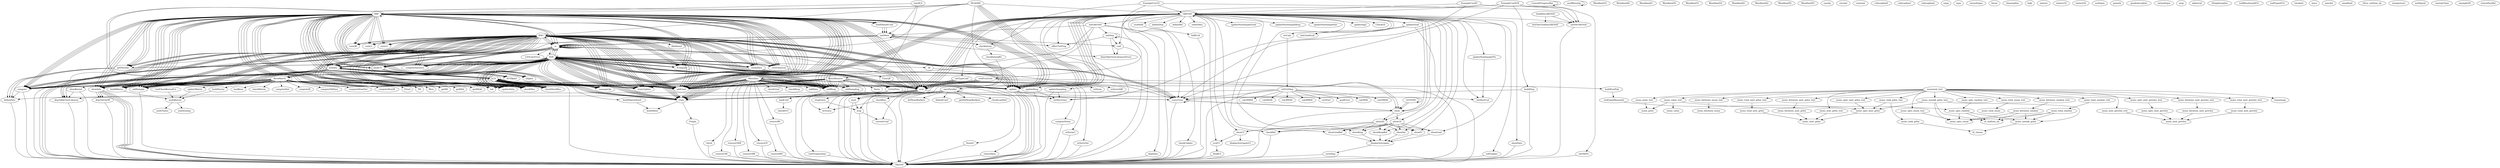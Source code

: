 /* Created by mdot for Matlab */
digraph m2html {
  GRENAT -> CheckGE;
  GRENAT -> GRENAT;
  GRENAT -> affectTxtProp;
  GRENAT -> checkInterp;
  GRENAT -> checkRef;
  GRENAT -> checkUpdate;
  GRENAT -> conf;
  GRENAT -> defineDisp;
  GRENAT -> defineRef;
  GRENAT -> errCalc;
  GRENAT -> eval;
  GRENAT -> evalCI;
  GRENAT -> evalInfill;
  GRENAT -> initGRENAT;
  GRENAT -> initGradAvail;
  GRENAT -> initRunEval;
  GRENAT -> initRunTrain;
  GRENAT -> orderData;
  GRENAT -> selfUpdate;
  GRENAT -> setTypeConf;
  GRENAT -> show;
  GRENAT -> show1D;
  GRENAT -> show2D;
  GRENAT -> showCI;
  GRENAT -> showData;
  GRENAT -> showEI;
  GRENAT -> showGrad;
  GRENAT -> showGradRef;
  GRENAT -> showResp;
  GRENAT -> showRespRef;
  GRENAT -> showVar;
  GRENAT -> train;
  GRENAT -> update;
  GRENAT -> updateGrad;
  GRENAT -> updateNonSampleGrad;
  GRENAT -> updateNonSamplePts;
  GRENAT -> updateNonSampleResp;
  GRENAT -> updateNonSampleVar;
  GRENAT -> updateResp;
  GRENAT -> updateSampling;
  GRENAT -> updateSig2;
  GRENAT -> initDirGRENAT;
  GRENAT -> eval;
  GRENAT -> train;
  GRENAT -> update;
  GRENAT -> eval;
  GRENAT -> train;
  GRENAT -> update;
  GRENAT -> eval;
  GRENAT -> train;
  GRENAT -> update;
  GRENAT -> eval;
  GRENAT -> train;
  GRENAT -> update;
  GRENAT -> show;
  checkInterp -> checkInterpRG;
  checkRef -> Gfprintf;
  checkUpdate -> Gfprintf;
  conf -> Gfprintf;
  conf -> dispTableTwoColumnsStruct;
  errCalc -> critErrDisp;
  eval -> train;
  eval -> train;
  eval -> train;
  eval -> train;
  eval -> train;
  eval -> Gfprintf;
  eval -> mesuTime;
  evalCI -> BuildCI;
  evalInfill -> InfillCrit;
  initGRENAT -> dispDate;
  initGRENAT -> initDisp;
  initGRENAT -> initMeta;
  initGRENAT -> MissData;
  initGRENAT -> NormRenorm;
  initGRENAT -> Gfprintf;
  selfUpdate -> Gfprintf;
  setTypeConf -> eval;
  setTypeConf -> eval;
  setTypeConf -> eval;
  setTypeConf -> eval;
  setTypeConf -> eval;
  show -> show1D;
  show -> show2D;
  show1D -> checkRef;
  show1D -> showCI;
  show1D -> showEI;
  show1D -> showGrad;
  show1D -> showGradRef;
  show1D -> showResp;
  show1D -> showRespRef;
  show1D -> showVar;
  show2D -> checkRef;
  show2D -> showCI;
  show2D -> showEI;
  show2D -> showGrad;
  show2D -> showGradRef;
  show2D -> showResp;
  show2D -> showRespRef;
  show2D -> showVar;
  showCI -> evalCI;
  showCI -> displaySurrogateCI;
  showData -> Gfprintf;
  showEI -> displaySurrogate;
  showGrad -> displaySurrogate;
  showGradRef -> displaySurrogate;
  showResp -> displaySurrogate;
  showRespRef -> displaySurrogate;
  showVar -> displaySurrogate;
  train -> PrepIn;
  update -> initRunEval;
  update -> initRunTrain;
  updateGrad -> initGradAvail;
  updateGrad -> initRunTrain;
  updateGrad -> Gfprintf;
  updateNonSamplePts -> initRunEval;
  updateResp -> initRunTrain;
  updateResp -> Gfprintf;
  updateSampling -> initRunTrain;
  updateSampling -> Gfprintf;
  ExampleUse1D -> GRENAT;
  ExampleUse1D -> initDirGRENAT;
  ExampleUse1D -> execParallel;
  ExampleUse1D -> mesuTime;
  ExampleUse2D -> GRENAT;
  ExampleUse2D -> initDirGRENAT;
  ExampleUse2D -> mesuTime;
  ExampleUseDOE -> GRENAT;
  ExampleUseDOE -> initDirGRENAT;
  ExampleUseDOE -> initNbPts;
  ExampleUseDOE -> buildDisp;
  ExampleUseDOE -> evalFunGrad;
  ExampleUseDOE -> mesuTime;
  LICENSE -> show;
  LICENSE -> LICENSE;
  LICENSE -> show;
  README -> GRENAT;
  README -> update;
  README -> init;
  README -> KRG;
  README -> update;
  README -> RBF;
  README -> update;
  README -> SVR;
  README -> update;
  README -> update;
  README -> init;
  README -> start;
  initDirGRENAT -> Gfprintf;
  BuildCI -> Gfprintf;
  InfillCrit -> Gfprintf;
  critErrDisp -> calcMSE;
  critErrDisp -> calcNMAE;
  critErrDisp -> calcNMSE;
  critErrDisp -> calcRAAE;
  critErrDisp -> calcRMAE;
  critErrDisp -> calcRMSE;
  critErrDisp -> corrFact;
  critErrDisp -> qualError;
  critErrDisp -> Gfprintf;
  critErrDisp -> dispTableTwoColumns;
  critErrDisp -> mesuTime;
  dispDate -> Gfprintf;
  displaySurrogate -> saveDisp;
  saveDisp -> Gfprintf;
  initDisp -> affectTxtProp;
  initDisp -> conf;
  initDisp -> initDisp;
  initDisp -> Gfprintf;
  initDisp -> dispTableTwoColumnsStruct;
  initMeta -> affectTxtProp;
  initMeta -> checkInterp;
  initMeta -> conf;
  initMeta -> initMeta;
  initMeta -> cv;
  initMeta -> cv;
  initMeta -> cv;
  initMeta -> Gfprintf;
  initMeta -> dispTableTwoColumns;
  initMeta -> dispTableTwoColumnsStruct;
  initNbPts -> Gfprintf;
  KernMatrix -> KernMatrix;
  KernMatrix -> addSample;
  KernMatrix -> buildMatrix;
  KernMatrix -> buildVector;
  KernMatrix -> checkMatrix;
  KernMatrix -> computeDist;
  KernMatrix -> computeIX;
  KernMatrix -> computeNbPara;
  KernMatrix -> computeNewDist;
  KernMatrix -> computeNewIX;
  KernMatrix -> fGrad;
  KernMatrix -> fIX;
  KernMatrix -> fRun;
  KernMatrix -> getKK;
  KernMatrix -> getKKd;
  KernMatrix -> getKKdd;
  KernMatrix -> init;
  KernMatrix -> loadKern;
  KernMatrix -> showKernel;
  KernMatrix -> updateMatrix;
  KernMatrix -> addSample;
  KernMatrix -> buildMatrix;
  KernMatrix -> addSample;
  KernMatrix -> buildMatrix;
  KernMatrix -> addSample;
  KernMatrix -> buildMatrix;
  KernMatrix -> addSample;
  KernMatrix -> init;
  addSample -> Gfprintf;
  buildMatrix -> multiKernel;
  buildVector -> multiKernel;
  showKernel -> Gfprintf;
  showKernel -> dispTableTwoColumns;
  updateMatrix -> multiKernel;
  multiKernel -> multiTimes;
  multiKernel -> multitransp;
  toolCheckKernelFct -> multiKernel;
  toolGeneMonomial -> mono_upto_next_grlex;
  ConsoleProgressBar -> ConsoleProgressBar;
  mono_between_enum_test -> mono_between_enum;
  mono_between_next_grevlex -> mono_next_grevlex;
  mono_between_next_grevlex_test -> mono_between_next_grevlex;
  mono_between_next_grlex -> mono_next_grlex;
  mono_between_next_grlex_test -> mono_between_next_grlex;
  mono_between_random -> i4_uniform_ab;
  mono_between_random -> mono_unrank_grlex;
  mono_between_random -> mono_upto_enum;
  mono_between_random_test -> mono_between_random;
  mono_next_grevlex_test -> mono_next_grevlex;
  mono_next_grlex_test -> mono_next_grlex;
  mono_print_test -> mono_print;
  mono_rank_grlex -> i4_choose;
  mono_rank_grlex_test -> mono_rank_grlex;
  mono_rank_grlex_test -> mono_upto_next_grlex;
  mono_total_enum_test -> mono_total_enum;
  mono_total_next_grevlex -> mono_next_grevlex;
  mono_total_next_grevlex_test -> mono_total_next_grevlex;
  mono_total_next_grlex -> mono_next_grlex;
  mono_total_next_grlex_test -> mono_total_next_grlex;
  mono_total_random -> i4_uniform_ab;
  mono_total_random -> mono_unrank_grlex;
  mono_total_random -> mono_upto_enum;
  mono_total_random_test -> mono_total_random;
  mono_unrank_grlex -> i4_choose;
  mono_unrank_grlex_test -> i4_uniform_ab;
  mono_unrank_grlex_test -> mono_unrank_grlex;
  mono_unrank_grlex_test -> mono_upto_enum;
  mono_unrank_grlex_test -> mono_upto_next_grlex;
  mono_upto_enum_test -> mono_upto_enum;
  mono_upto_next_grevlex -> mono_next_grevlex;
  mono_upto_next_grevlex_test -> mono_upto_next_grevlex;
  mono_upto_next_grlex -> mono_next_grlex;
  mono_upto_next_grlex_test -> mono_upto_next_grlex;
  mono_upto_random -> i4_uniform_ab;
  mono_upto_random -> mono_unrank_grlex;
  mono_upto_random -> mono_upto_enum;
  mono_upto_random_test -> mono_upto_random;
  mono_value_test -> mono_print;
  mono_value_test -> mono_upto_random;
  mono_value_test -> mono_value;
  monomial_test -> mono_between_enum_test;
  monomial_test -> mono_between_next_grevlex_test;
  monomial_test -> mono_between_next_grlex_test;
  monomial_test -> mono_between_random_test;
  monomial_test -> mono_next_grevlex_test;
  monomial_test -> mono_next_grlex_test;
  monomial_test -> mono_print_test;
  monomial_test -> mono_rank_grlex_test;
  monomial_test -> mono_total_enum_test;
  monomial_test -> mono_total_next_grevlex_test;
  monomial_test -> mono_total_next_grlex_test;
  monomial_test -> mono_total_random_test;
  monomial_test -> mono_unrank_grlex_test;
  monomial_test -> mono_upto_enum_test;
  monomial_test -> mono_upto_next_grevlex_test;
  monomial_test -> mono_upto_next_grlex_test;
  monomial_test -> mono_upto_random_test;
  monomial_test -> mono_value_test;
  monomial_test -> timestamp;
  KRG -> eval;
  KRG -> train;
  KRG -> update;
  KRG -> addSample;
  KRG -> buildMatrix;
  KRG -> KRG;
  KRG -> addGrad;
  KRG -> addResp;
  KRG -> addSample;
  KRG -> buildMatrix;
  KRG -> checkMiss;
  KRG -> checkNewMiss;
  KRG -> compute;
  KRG -> computeVariance;
  KRG -> coreClassical;
  KRG -> coreLL;
  KRG -> coreLU;
  KRG -> coreQR;
  KRG -> cv;
  KRG -> estimPara;
  KRG -> eval;
  KRG -> fCompute;
  KRG -> getParaVal;
  KRG -> likelihood;
  KRG -> manageOpt;
  KRG -> setData;
  KRG -> showCV;
  KRG -> showInfo;
  KRG -> train;
  KRG -> trainUpdate;
  KRG -> update;
  KRG -> updateData;
  KRG -> addGrad;
  KRG -> addResp;
  KRG -> addSample;
  KRG -> buildMatrix;
  KRG -> checkMiss;
  KRG -> checkNewMiss;
  KRG -> compute;
  KRG -> computeVariance;
  KRG -> coreClassical;
  KRG -> coreLL;
  KRG -> coreLU;
  KRG -> coreQR;
  KRG -> cv;
  KRG -> estimPara;
  KRG -> eval;
  KRG -> fCompute;
  KRG -> getParaVal;
  KRG -> manageOpt;
  KRG -> setData;
  KRG -> showCV;
  KRG -> showInfo;
  KRG -> train;
  KRG -> trainUpdate;
  KRG -> update;
  KRG -> updateData;
  KRG -> addGrad;
  KRG -> addResp;
  KRG -> addSample;
  KRG -> buildMatrix;
  KRG -> checkMiss;
  KRG -> checkNewMiss;
  KRG -> compute;
  KRG -> computeVariance;
  KRG -> coreClassical;
  KRG -> cv;
  KRG -> estimPara;
  KRG -> eval;
  KRG -> fCompute;
  KRG -> getParaVal;
  KRG -> manageOpt;
  KRG -> setData;
  KRG -> showCV;
  KRG -> showInfo;
  KRG -> train;
  KRG -> trainUpdate;
  KRG -> update;
  KRG -> updateData;
  KRG -> addGrad;
  KRG -> addResp;
  KRG -> addSample;
  KRG -> checkMiss;
  KRG -> checkNewMiss;
  KRG -> compute;
  KRG -> eval;
  KRG -> manageOpt;
  KRG -> setData;
  KRG -> showInfo;
  KRG -> train;
  KRG -> trainUpdate;
  KRG -> update;
  KRG -> updateData;
  KRG -> addGrad;
  KRG -> addResp;
  KRG -> addGrad;
  KRG -> addResp;
  KRG -> Gfprintf;
  compute -> definePara;
  cv -> cv;
  cv -> cv;
  cv -> cv;
  cv -> Gfprintf;
  cv -> dispTableTwoColumns;
  cv -> mesuTime;
  estimPara -> EstimPara;
  getParaVal -> definePara;
  loadDefaultConf -> initMeta;
  setData -> KernMatrix;
  setData -> xLS;
  showCV -> QQplot;
  showCV -> SCVRplot;
  showInfo -> Gfprintf;
  showInfo -> dispTxtOnOff;
  update -> Gfprintf;
  RBF -> eval;
  RBF -> train;
  RBF -> update;
  RBF -> addSample;
  RBF -> buildMatrix;
  RBF -> addGrad;
  RBF -> addResp;
  RBF -> addSample;
  RBF -> buildMatrix;
  RBF -> checkMiss;
  RBF -> checkNewMiss;
  RBF -> compute;
  RBF -> computeVariance;
  RBF -> coreClassical;
  RBF -> coreLL;
  RBF -> coreLU;
  RBF -> coreQR;
  RBF -> cv;
  RBF -> estimPara;
  RBF -> eval;
  RBF -> fCompute;
  RBF -> getParaVal;
  RBF -> loadDefaultConf;
  RBF -> manageOpt;
  RBF -> setData;
  RBF -> showCV;
  RBF -> showInfo;
  RBF -> train;
  RBF -> trainUpdate;
  RBF -> update;
  RBF -> updateData;
  RBF -> RBF;
  RBF -> addGrad;
  RBF -> addResp;
  RBF -> addSample;
  RBF -> buildMatrix;
  RBF -> checkMiss;
  RBF -> checkNewMiss;
  RBF -> compute;
  RBF -> computeVariance;
  RBF -> coreClassical;
  RBF -> coreLL;
  RBF -> coreLU;
  RBF -> coreQR;
  RBF -> cv;
  RBF -> estimPara;
  RBF -> eval;
  RBF -> fCompute;
  RBF -> getParaVal;
  RBF -> loadDefaultConf;
  RBF -> manageOpt;
  RBF -> setData;
  RBF -> showCV;
  RBF -> showInfo;
  RBF -> train;
  RBF -> trainUpdate;
  RBF -> update;
  RBF -> updateData;
  RBF -> addGrad;
  RBF -> addResp;
  RBF -> addSample;
  RBF -> buildMatrix;
  RBF -> checkMiss;
  RBF -> checkNewMiss;
  RBF -> compute;
  RBF -> computeVariance;
  RBF -> coreClassical;
  RBF -> cv;
  RBF -> estimPara;
  RBF -> eval;
  RBF -> fCompute;
  RBF -> getParaVal;
  RBF -> loadDefaultConf;
  RBF -> manageOpt;
  RBF -> setData;
  RBF -> showCV;
  RBF -> showInfo;
  RBF -> train;
  RBF -> trainUpdate;
  RBF -> update;
  RBF -> updateData;
  RBF -> addGrad;
  RBF -> addResp;
  RBF -> addSample;
  RBF -> checkMiss;
  RBF -> checkNewMiss;
  RBF -> compute;
  RBF -> eval;
  RBF -> manageOpt;
  RBF -> setData;
  RBF -> showInfo;
  RBF -> train;
  RBF -> trainUpdate;
  RBF -> update;
  RBF -> updateData;
  RBF -> addGrad;
  RBF -> addResp;
  RBF -> addGrad;
  RBF -> addResp;
  cv -> cv;
  cv -> cv;
  cv -> cv;
  cv -> Gfprintf;
  cv -> dispTableTwoColumns;
  cv -> mesuTime;
  estimPara -> EstimPara;
  getParaVal -> definePara;
  loadDefaultConf -> initMeta;
  setData -> KernMatrix;
  showCV -> QQplot;
  showCV -> SCVRplot;
  showInfo -> Gfprintf;
  showInfo -> dispTxtOnOff;
  update -> Gfprintf;
  SVR -> eval;
  SVR -> train;
  SVR -> update;
  SVR -> addSample;
  SVR -> buildMatrix;
  SVR -> addGrad;
  SVR -> addResp;
  SVR -> addSample;
  SVR -> buildMatrix;
  SVR -> checkMiss;
  SVR -> checkNewMiss;
  SVR -> compute;
  SVR -> computeVariance;
  SVR -> coreClassical;
  SVR -> cv;
  SVR -> estimPara;
  SVR -> eval;
  SVR -> fCompute;
  SVR -> getParaVal;
  SVR -> manageOpt;
  SVR -> setData;
  SVR -> showCV;
  SVR -> showInfo;
  SVR -> train;
  SVR -> trainUpdate;
  SVR -> update;
  SVR -> updateData;
  SVR -> addGrad;
  SVR -> addResp;
  SVR -> addSample;
  SVR -> buildMatrix;
  SVR -> checkMiss;
  SVR -> checkNewMiss;
  SVR -> compute;
  SVR -> computeVariance;
  SVR -> coreClassical;
  SVR -> cv;
  SVR -> estimPara;
  SVR -> eval;
  SVR -> fCompute;
  SVR -> getParaVal;
  SVR -> manageOpt;
  SVR -> setData;
  SVR -> showCV;
  SVR -> showInfo;
  SVR -> train;
  SVR -> trainUpdate;
  SVR -> update;
  SVR -> updateData;
  SVR -> SVR;
  SVR -> addGrad;
  SVR -> addResp;
  SVR -> addSample;
  SVR -> buildMatrix;
  SVR -> checkMiss;
  SVR -> checkNewMiss;
  SVR -> compute;
  SVR -> computeVariance;
  SVR -> coreClassical;
  SVR -> cv;
  SVR -> estimPara;
  SVR -> eval;
  SVR -> fCompute;
  SVR -> getParaVal;
  SVR -> manageOpt;
  SVR -> sb;
  SVR -> setData;
  SVR -> showCV;
  SVR -> showInfo;
  SVR -> train;
  SVR -> trainUpdate;
  SVR -> update;
  SVR -> updateData;
  SVR -> addGrad;
  SVR -> addResp;
  SVR -> addSample;
  SVR -> checkMiss;
  SVR -> checkNewMiss;
  SVR -> compute;
  SVR -> eval;
  SVR -> manageOpt;
  SVR -> setData;
  SVR -> showInfo;
  SVR -> train;
  SVR -> trainUpdate;
  SVR -> update;
  SVR -> updateData;
  SVR -> addGrad;
  SVR -> addResp;
  SVR -> addGrad;
  SVR -> addResp;
  coreClassical -> ExecQP;
  cv -> LOOCalcError;
  cv -> cv;
  cv -> cv;
  cv -> SVR;
  cv -> cv;
  cv -> Gfprintf;
  cv -> dispTableTwoColumns;
  cv -> mesuTime;
  estimPara -> EstimPara;
  getParaVal -> definePara;
  loadDefaultConf -> initMeta;
  sb -> mesuTime;
  setData -> KernMatrix;
  showCV -> QQplot;
  showCV -> SCVRplot;
  showInfo -> Gfprintf;
  showInfo -> dispTxtOnOff;
  update -> Gfprintf;
  buildFunPoly -> toolGeneMonomial;
  buildMatrixNonS -> multiMono;
  compute -> Gfprintf;
  showInfo -> Gfprintf;
  train -> multiMono;
  update -> Gfprintf;
  xLS -> eval;
  xLS -> train;
  xLS -> update;
  xLS -> addSample;
  xLS -> addGrad;
  xLS -> addResp;
  xLS -> addSample;
  xLS -> checkMiss;
  xLS -> checkNewMiss;
  xLS -> compute;
  xLS -> eval;
  xLS -> manageOpt;
  xLS -> setData;
  xLS -> showInfo;
  xLS -> train;
  xLS -> trainUpdate;
  xLS -> update;
  xLS -> updateData;
  xLS -> addGrad;
  xLS -> addResp;
  xLS -> addSample;
  xLS -> checkMiss;
  xLS -> checkNewMiss;
  xLS -> compute;
  xLS -> eval;
  xLS -> manageOpt;
  xLS -> setData;
  xLS -> showInfo;
  xLS -> train;
  xLS -> trainUpdate;
  xLS -> update;
  xLS -> updateData;
  xLS -> addGrad;
  xLS -> addResp;
  xLS -> addSample;
  xLS -> checkMiss;
  xLS -> checkNewMiss;
  xLS -> compute;
  xLS -> eval;
  xLS -> manageOpt;
  xLS -> setData;
  xLS -> showInfo;
  xLS -> train;
  xLS -> trainUpdate;
  xLS -> update;
  xLS -> updateData;
  xLS -> addGrad;
  xLS -> addResp;
  xLS -> addSample;
  xLS -> buildFunPoly;
  xLS -> buildMatrixNonS;
  xLS -> checkMiss;
  xLS -> checkNewMiss;
  xLS -> compute;
  xLS -> eval;
  xLS -> manageOpt;
  xLS -> setData;
  xLS -> showInfo;
  xLS -> train;
  xLS -> trainUpdate;
  xLS -> update;
  xLS -> updateData;
  xLS -> xLS;
  xLS -> addGrad;
  xLS -> addResp;
  xLS -> addGrad;
  xLS -> addResp;
  xLS -> Gfprintf;
  EstimPara -> definePara;
  EstimPara -> stopEstim;
  EstimPara -> loadConf;
  EstimPara -> Gfprintf;
  EstimPara -> isOctave;
  EstimPara -> mesuTime;
  EstimPara -> textProgressbar;
  PrepIn -> Gfprintf;
  definePara -> Gfprintf;
  stopEstim -> stop;
  testXLS -> initMeta;
  testXLS -> RBF;
  testXLS -> MissData;
  MissData -> show;
  MissData -> addGrad;
  MissData -> addResp;
  MissData -> addGrad;
  MissData -> addResp;
  MissData -> addGrad;
  MissData -> addResp;
  MissData -> addGrad;
  MissData -> addResp;
  MissData -> MissData;
  MissData -> addData;
  MissData -> addGrad;
  MissData -> addResp;
  MissData -> addSampling;
  MissData -> check;
  MissData -> checkGrad;
  MissData -> checkResp;
  MissData -> removeGM;
  MissData -> removeGRM;
  MissData -> removeGRV;
  MissData -> removeGV;
  MissData -> removeRM;
  MissData -> removeRV;
  MissData -> show;
  MissData -> addGrad;
  MissData -> addResp;
  MissData -> addSampling;
  check -> Gfprintf;
  removeGM -> Gfprintf;
  removeGRM -> Gfprintf;
  removeGRV -> Gfprintf;
  removeGV -> Gfprintf;
  removeRM -> Gfprintf;
  removeRV -> Gfprintf;
  show -> Gfprintf;
  NormG -> Gfprintf;
  NormRenorm -> init;
  NormRenorm -> addGrad;
  NormRenorm -> addResp;
  NormRenorm -> addGrad;
  NormRenorm -> addResp;
  NormRenorm -> addGrad;
  NormRenorm -> addResp;
  NormRenorm -> addGrad;
  NormRenorm -> addResp;
  NormRenorm -> addGrad;
  NormRenorm -> addResp;
  NormRenorm -> addSampling;
  NormRenorm -> Norm;
  NormRenorm -> NormG;
  NormRenorm -> NormRenorm;
  NormRenorm -> addGrad;
  NormRenorm -> addResp;
  NormRenorm -> addSampling;
  NormRenorm -> choiceData;
  NormRenorm -> computeNorm;
  NormRenorm -> init;
  NormRenorm -> loadConf;
  NormRenorm -> reNorm;
  NormRenorm -> reNormDiff;
  NormRenorm -> reNormG;
  NormRenorm -> reNormVar;
  choiceData -> Gfprintf;
  computeNorm -> Gfprintf;
  loadConf -> checkStCl;
  reNormG -> Gfprintf;
  reNormVar -> Gfprintf;
  checkRun -> Gfprintf;
  checkRun -> isOctave;
  execParallel -> checkLoadDef;
  execParallel -> checkRun;
  execParallel -> currentConf;
  execParallel -> defNumWorkers;
  execParallel -> defaultConf;
  execParallel -> execParallel;
  execParallel -> getDefNumWorkers;
  execParallel -> start;
  execParallel -> stop;
  execParallel -> Gfprintf;
  start -> stop;
  start -> Gfprintf;
  stop -> currentConf;
  stop -> Gfprintf;
  ExecQP -> isOctave;
  buildDisp -> Gfprintf;
  buildDisp -> mesuTime;
  buildDocGRENAT -> initDirGRENAT;
  buildDocGRENAT -> listFilesToolboxGRENAT;
  checkInterpRG -> Gfprintf;
  dispTableTwoColumns -> Gfprintf;
  dispTxtOnOff -> Gfprintf;
  evalFunGrad -> eval;
  evalFunGrad -> eval;
  evalFunGrad -> eval;
  evalFunGrad -> eval;
  evalFunGrad -> eval;
  evalFunGrad -> Gfprintf;
  evalFunGrad -> mesuTime;
  mesuTime -> show;
  mesuTime -> show;
  mesuTime -> Gfprintf;
  mesuTime -> mesuTime;
  modWarning -> modWarning;
  textProgressbar -> Gfprintf;

  CheckGE [URL="GRENAT/@GRENAT/CheckGE.html"];
  GRENAT [URL="GRENAT/@GRENAT/GRENAT.html"];
  affectTxtProp [URL="GRENAT/@GRENAT/affectTxtProp.html"];
  checkInterp [URL="GRENAT/@GRENAT/checkInterp.html"];
  checkRef [URL="GRENAT/@GRENAT/checkRef.html"];
  checkUpdate [URL="GRENAT/@GRENAT/checkUpdate.html"];
  conf [URL="GRENAT/@GRENAT/conf.html"];
  defineDisp [URL="GRENAT/@GRENAT/defineDisp.html"];
  defineRef [URL="GRENAT/@GRENAT/defineRef.html"];
  errCalc [URL="GRENAT/@GRENAT/errCalc.html"];
  eval [URL="GRENAT/@GRENAT/eval.html"];
  evalCI [URL="GRENAT/@GRENAT/evalCI.html"];
  evalInfill [URL="GRENAT/@GRENAT/evalInfill.html"];
  initGRENAT [URL="GRENAT/@GRENAT/initGRENAT.html"];
  initGradAvail [URL="GRENAT/@GRENAT/initGradAvail.html"];
  initRunEval [URL="GRENAT/@GRENAT/initRunEval.html"];
  initRunTrain [URL="GRENAT/@GRENAT/initRunTrain.html"];
  orderData [URL="GRENAT/@GRENAT/orderData.html"];
  selfUpdate [URL="GRENAT/@GRENAT/selfUpdate.html"];
  setTypeConf [URL="GRENAT/@GRENAT/setTypeConf.html"];
  show [URL="GRENAT/@GRENAT/show.html"];
  show1D [URL="GRENAT/@GRENAT/show1D.html"];
  show2D [URL="GRENAT/@GRENAT/show2D.html"];
  showCI [URL="GRENAT/@GRENAT/showCI.html"];
  showData [URL="GRENAT/@GRENAT/showData.html"];
  showEI [URL="GRENAT/@GRENAT/showEI.html"];
  showGrad [URL="GRENAT/@GRENAT/showGrad.html"];
  showGradRef [URL="GRENAT/@GRENAT/showGradRef.html"];
  showResp [URL="GRENAT/@GRENAT/showResp.html"];
  showRespRef [URL="GRENAT/@GRENAT/showRespRef.html"];
  showVar [URL="GRENAT/@GRENAT/showVar.html"];
  train [URL="GRENAT/@GRENAT/train.html"];
  update [URL="GRENAT/@GRENAT/update.html"];
  updateGrad [URL="GRENAT/@GRENAT/updateGrad.html"];
  updateNonSampleGrad [URL="GRENAT/@GRENAT/updateNonSampleGrad.html"];
  updateNonSamplePts [URL="GRENAT/@GRENAT/updateNonSamplePts.html"];
  updateNonSampleResp [URL="GRENAT/@GRENAT/updateNonSampleResp.html"];
  updateNonSampleVar [URL="GRENAT/@GRENAT/updateNonSampleVar.html"];
  updateResp [URL="GRENAT/@GRENAT/updateResp.html"];
  updateSampling [URL="GRENAT/@GRENAT/updateSampling.html"];
  updateSig2 [URL="GRENAT/@GRENAT/updateSig2.html"];
  ExampleUse1D [URL="GRENAT/ExampleUse1D.html"];
  ExampleUse2D [URL="GRENAT/ExampleUse2D.html"];
  ExampleUseDOE [URL="GRENAT/ExampleUseDOE.html"];
  LICENSE [URL="GRENAT/LICENSE.html"];
  README [URL="GRENAT/README.html"];
  initDirGRENAT [URL="GRENAT/initDirGRENAT.html"];
  BuildCI [URL="GRENAT/src/crit/BuildCI.html"];
  InfillCrit [URL="GRENAT/src/crit/InfillCrit.html"];
  LOOCalcError [URL="GRENAT/src/crit/LOOCalcError.html"];
  calcMSE [URL="GRENAT/src/crit/calcMSE.html"];
  calcNMAE [URL="GRENAT/src/crit/calcNMAE.html"];
  calcNMSE [URL="GRENAT/src/crit/calcNMSE.html"];
  calcRAAE [URL="GRENAT/src/crit/calcRAAE.html"];
  calcRMAE [URL="GRENAT/src/crit/calcRMAE.html"];
  calcRMSE [URL="GRENAT/src/crit/calcRMSE.html"];
  corrFact [URL="GRENAT/src/crit/corrFact.html"];
  critErrDisp [URL="GRENAT/src/crit/critErrDisp.html"];
  qualError [URL="GRENAT/src/crit/qualError.html"];
  QQplot [URL="GRENAT/src/disp/QQplot.html"];
  SCVRplot [URL="GRENAT/src/disp/SCVRplot.html"];
  dispDate [URL="GRENAT/src/disp/dispDate.html"];
  displaySurrogate [URL="GRENAT/src/disp/displaySurrogate.html"];
  displaySurrogateCI [URL="GRENAT/src/disp/displaySurrogateCI.html"];
  saveDisp [URL="GRENAT/src/disp/saveDisp.html"];
  initDisp [URL="GRENAT/src/init/initDisp.html"];
  initMeta [URL="GRENAT/src/init/initMeta.html"];
  initNbPts [URL="GRENAT/src/init/initNbPts.html"];
  KernMatrix [URL="GRENAT/src/kernANDfun/@KernMatrix/KernMatrix.html"];
  addSample [URL="GRENAT/src/kernANDfun/@KernMatrix/addSample.html"];
  buildMatrix [URL="GRENAT/src/kernANDfun/@KernMatrix/buildMatrix.html"];
  buildVector [URL="GRENAT/src/kernANDfun/@KernMatrix/buildVector.html"];
  checkMatrix [URL="GRENAT/src/kernANDfun/@KernMatrix/checkMatrix.html"];
  computeDist [URL="GRENAT/src/kernANDfun/@KernMatrix/computeDist.html"];
  computeIX [URL="GRENAT/src/kernANDfun/@KernMatrix/computeIX.html"];
  computeNbPara [URL="GRENAT/src/kernANDfun/@KernMatrix/computeNbPara.html"];
  computeNewDist [URL="GRENAT/src/kernANDfun/@KernMatrix/computeNewDist.html"];
  computeNewIX [URL="GRENAT/src/kernANDfun/@KernMatrix/computeNewIX.html"];
  fGrad [URL="GRENAT/src/kernANDfun/@KernMatrix/fGrad.html"];
  fIX [URL="GRENAT/src/kernANDfun/@KernMatrix/fIX.html"];
  fRun [URL="GRENAT/src/kernANDfun/@KernMatrix/fRun.html"];
  getKK [URL="GRENAT/src/kernANDfun/@KernMatrix/getKK.html"];
  getKKd [URL="GRENAT/src/kernANDfun/@KernMatrix/getKKd.html"];
  getKKdd [URL="GRENAT/src/kernANDfun/@KernMatrix/getKKdd.html"];
  init [URL="GRENAT/src/kernANDfun/@KernMatrix/init.html"];
  loadKern [URL="GRENAT/src/kernANDfun/@KernMatrix/loadKern.html"];
  showKernel [URL="GRENAT/src/kernANDfun/@KernMatrix/showKernel.html"];
  updateMatrix [URL="GRENAT/src/kernANDfun/@KernMatrix/updateMatrix.html"];
  Wendland10 [URL="GRENAT/src/kernANDfun/Wendland10.html"];
  Wendland20 [URL="GRENAT/src/kernANDfun/Wendland20.html"];
  Wendland21 [URL="GRENAT/src/kernANDfun/Wendland21.html"];
  Wendland30 [URL="GRENAT/src/kernANDfun/Wendland30.html"];
  Wendland31 [URL="GRENAT/src/kernANDfun/Wendland31.html"];
  Wendland32 [URL="GRENAT/src/kernANDfun/Wendland32.html"];
  Wendland41 [URL="GRENAT/src/kernANDfun/Wendland41.html"];
  Wendland42 [URL="GRENAT/src/kernANDfun/Wendland42.html"];
  Wendland52 [URL="GRENAT/src/kernANDfun/Wendland52.html"];
  Wendland53 [URL="GRENAT/src/kernANDfun/Wendland53.html"];
  cauchy [URL="GRENAT/src/kernANDfun/cauchy.html"];
  circular [URL="GRENAT/src/kernANDfun/circular.html"];
  constant [URL="GRENAT/src/kernANDfun/constant.html"];
  cubicspline0 [URL="GRENAT/src/kernANDfun/cubicspline0.html"];
  cubicspline1 [URL="GRENAT/src/kernANDfun/cubicspline1.html"];
  cubicspline2 [URL="GRENAT/src/kernANDfun/cubicspline2.html"];
  expg [URL="GRENAT/src/kernANDfun/expg.html"];
  expo [URL="GRENAT/src/kernANDfun/expo.html"];
  invmultiqua [URL="GRENAT/src/kernANDfun/invmultiqua.html"];
  linear [URL="GRENAT/src/kernANDfun/linear.html"];
  linearspline [URL="GRENAT/src/kernANDfun/linearspline.html"];
  logk [URL="GRENAT/src/kernANDfun/logk.html"];
  matern [URL="GRENAT/src/kernANDfun/matern.html"];
  matern32 [URL="GRENAT/src/kernANDfun/matern32.html"];
  matern52 [URL="GRENAT/src/kernANDfun/matern52.html"];
  multiKernel [URL="GRENAT/src/kernANDfun/multiKernel.html"];
  multiMono [URL="GRENAT/src/kernANDfun/multiMono.html"];
  multiqua [URL="GRENAT/src/kernANDfun/multiqua.html"];
  powerk [URL="GRENAT/src/kernANDfun/powerk.html"];
  quadraticspline [URL="GRENAT/src/kernANDfun/quadraticspline.html"];
  ratmultiqua [URL="GRENAT/src/kernANDfun/ratmultiqua.html"];
  sexp [URL="GRENAT/src/kernANDfun/sexp.html"];
  spherical [URL="GRENAT/src/kernANDfun/spherical.html"];
  thinplatespline [URL="GRENAT/src/kernANDfun/thinplatespline.html"];
  toolBenchmarkFct [URL="GRENAT/src/kernANDfun/toolBenchmarkFct.html"];
  toolCheckKernelFct [URL="GRENAT/src/kernANDfun/toolCheckKernelFct.html"];
  toolExportFct [URL="GRENAT/src/kernANDfun/toolExportFct.html"];
  toolGeneMonomial [URL="GRENAT/src/kernANDfun/toolGeneMonomial.html"];
  tstudent [URL="GRENAT/src/kernANDfun/tstudent.html"];
  wave [URL="GRENAT/src/kernANDfun/wave.html"];
  wavelet [URL="GRENAT/src/kernANDfun/wavelet.html"];
  wendland [URL="GRENAT/src/kernANDfun/wendland.html"];
  ConsoleProgressBar [URL="GRENAT/src/libs/ConsoleProgressBar.html"];
  i4_choose [URL="GRENAT/src/libs/Monomial/i4_choose.html"];
  i4_uniform_ab [URL="GRENAT/src/libs/Monomial/i4_uniform_ab.html"];
  i4vec_uniform_ab [URL="GRENAT/src/libs/Monomial/i4vec_uniform_ab.html"];
  mono_between_enum [URL="GRENAT/src/libs/Monomial/mono_between_enum.html"];
  mono_between_enum_test [URL="GRENAT/src/libs/Monomial/mono_between_enum_test.html"];
  mono_between_next_grevlex [URL="GRENAT/src/libs/Monomial/mono_between_next_grevlex.html"];
  mono_between_next_grevlex_test [URL="GRENAT/src/libs/Monomial/mono_between_next_grevlex_test.html"];
  mono_between_next_grlex [URL="GRENAT/src/libs/Monomial/mono_between_next_grlex.html"];
  mono_between_next_grlex_test [URL="GRENAT/src/libs/Monomial/mono_between_next_grlex_test.html"];
  mono_between_random [URL="GRENAT/src/libs/Monomial/mono_between_random.html"];
  mono_between_random_test [URL="GRENAT/src/libs/Monomial/mono_between_random_test.html"];
  mono_next_grevlex [URL="GRENAT/src/libs/Monomial/mono_next_grevlex.html"];
  mono_next_grevlex_test [URL="GRENAT/src/libs/Monomial/mono_next_grevlex_test.html"];
  mono_next_grlex [URL="GRENAT/src/libs/Monomial/mono_next_grlex.html"];
  mono_next_grlex_test [URL="GRENAT/src/libs/Monomial/mono_next_grlex_test.html"];
  mono_print [URL="GRENAT/src/libs/Monomial/mono_print.html"];
  mono_print_test [URL="GRENAT/src/libs/Monomial/mono_print_test.html"];
  mono_rank_grlex [URL="GRENAT/src/libs/Monomial/mono_rank_grlex.html"];
  mono_rank_grlex_test [URL="GRENAT/src/libs/Monomial/mono_rank_grlex_test.html"];
  mono_total_enum [URL="GRENAT/src/libs/Monomial/mono_total_enum.html"];
  mono_total_enum_test [URL="GRENAT/src/libs/Monomial/mono_total_enum_test.html"];
  mono_total_next_grevlex [URL="GRENAT/src/libs/Monomial/mono_total_next_grevlex.html"];
  mono_total_next_grevlex_test [URL="GRENAT/src/libs/Monomial/mono_total_next_grevlex_test.html"];
  mono_total_next_grlex [URL="GRENAT/src/libs/Monomial/mono_total_next_grlex.html"];
  mono_total_next_grlex_test [URL="GRENAT/src/libs/Monomial/mono_total_next_grlex_test.html"];
  mono_total_random [URL="GRENAT/src/libs/Monomial/mono_total_random.html"];
  mono_total_random_test [URL="GRENAT/src/libs/Monomial/mono_total_random_test.html"];
  mono_unrank_grlex [URL="GRENAT/src/libs/Monomial/mono_unrank_grlex.html"];
  mono_unrank_grlex_test [URL="GRENAT/src/libs/Monomial/mono_unrank_grlex_test.html"];
  mono_upto_enum [URL="GRENAT/src/libs/Monomial/mono_upto_enum.html"];
  mono_upto_enum_test [URL="GRENAT/src/libs/Monomial/mono_upto_enum_test.html"];
  mono_upto_next_grevlex [URL="GRENAT/src/libs/Monomial/mono_upto_next_grevlex.html"];
  mono_upto_next_grevlex_test [URL="GRENAT/src/libs/Monomial/mono_upto_next_grevlex_test.html"];
  mono_upto_next_grlex [URL="GRENAT/src/libs/Monomial/mono_upto_next_grlex.html"];
  mono_upto_next_grlex_test [URL="GRENAT/src/libs/Monomial/mono_upto_next_grlex_test.html"];
  mono_upto_random [URL="GRENAT/src/libs/Monomial/mono_upto_random.html"];
  mono_upto_random_test [URL="GRENAT/src/libs/Monomial/mono_upto_random_test.html"];
  mono_value [URL="GRENAT/src/libs/Monomial/mono_value.html"];
  mono_value_test [URL="GRENAT/src/libs/Monomial/mono_value_test.html"];
  monomial_test [URL="GRENAT/src/libs/Monomial/monomial_test.html"];
  timestamp [URL="GRENAT/src/libs/Monomial/timestamp.html"];
  mergestruct [URL="GRENAT/src/libs/mergestruct.html"];
  multiTimes [URL="GRENAT/src/libs/multiTimes.html"];
  multiprod [URL="GRENAT/src/libs/multiprod.html"];
  multitransp [URL="GRENAT/src/libs/multitransp.html"];
  KRG [URL="GRENAT/src/surrogate/@KRG/KRG.html"];
  addGrad [URL="GRENAT/src/surrogate/@KRG/addGrad.html"];
  addResp [URL="GRENAT/src/surrogate/@KRG/addResp.html"];
  addSample [URL="GRENAT/src/surrogate/@KRG/addSample.html"];
  buildMatrix [URL="GRENAT/src/surrogate/@KRG/buildMatrix.html"];
  checkMiss [URL="GRENAT/src/surrogate/@KRG/checkMiss.html"];
  checkNewMiss [URL="GRENAT/src/surrogate/@KRG/checkNewMiss.html"];
  compute [URL="GRENAT/src/surrogate/@KRG/compute.html"];
  computeVariance [URL="GRENAT/src/surrogate/@KRG/computeVariance.html"];
  coreClassical [URL="GRENAT/src/surrogate/@KRG/coreClassical.html"];
  coreLL [URL="GRENAT/src/surrogate/@KRG/coreLL.html"];
  coreLU [URL="GRENAT/src/surrogate/@KRG/coreLU.html"];
  coreQR [URL="GRENAT/src/surrogate/@KRG/coreQR.html"];
  cv [URL="GRENAT/src/surrogate/@KRG/cv.html"];
  estimPara [URL="GRENAT/src/surrogate/@KRG/estimPara.html"];
  eval [URL="GRENAT/src/surrogate/@KRG/eval.html"];
  fCompute [URL="GRENAT/src/surrogate/@KRG/fCompute.html"];
  getParaVal [URL="GRENAT/src/surrogate/@KRG/getParaVal.html"];
  likelihood [URL="GRENAT/src/surrogate/@KRG/likelihood.html"];
  loadDefaultConf [URL="GRENAT/src/surrogate/@KRG/loadDefaultConf.html"];
  manageOpt [URL="GRENAT/src/surrogate/@KRG/manageOpt.html"];
  setData [URL="GRENAT/src/surrogate/@KRG/setData.html"];
  showCV [URL="GRENAT/src/surrogate/@KRG/showCV.html"];
  showInfo [URL="GRENAT/src/surrogate/@KRG/showInfo.html"];
  train [URL="GRENAT/src/surrogate/@KRG/train.html"];
  trainUpdate [URL="GRENAT/src/surrogate/@KRG/trainUpdate.html"];
  update [URL="GRENAT/src/surrogate/@KRG/update.html"];
  updateData [URL="GRENAT/src/surrogate/@KRG/updateData.html"];
  RBF [URL="GRENAT/src/surrogate/@RBF/RBF.html"];
  addGrad [URL="GRENAT/src/surrogate/@RBF/addGrad.html"];
  addResp [URL="GRENAT/src/surrogate/@RBF/addResp.html"];
  addSample [URL="GRENAT/src/surrogate/@RBF/addSample.html"];
  buildMatrix [URL="GRENAT/src/surrogate/@RBF/buildMatrix.html"];
  checkMiss [URL="GRENAT/src/surrogate/@RBF/checkMiss.html"];
  checkNewMiss [URL="GRENAT/src/surrogate/@RBF/checkNewMiss.html"];
  compute [URL="GRENAT/src/surrogate/@RBF/compute.html"];
  computeVariance [URL="GRENAT/src/surrogate/@RBF/computeVariance.html"];
  coreClassical [URL="GRENAT/src/surrogate/@RBF/coreClassical.html"];
  coreLL [URL="GRENAT/src/surrogate/@RBF/coreLL.html"];
  coreLU [URL="GRENAT/src/surrogate/@RBF/coreLU.html"];
  coreQR [URL="GRENAT/src/surrogate/@RBF/coreQR.html"];
  cv [URL="GRENAT/src/surrogate/@RBF/cv.html"];
  estimPara [URL="GRENAT/src/surrogate/@RBF/estimPara.html"];
  eval [URL="GRENAT/src/surrogate/@RBF/eval.html"];
  fCompute [URL="GRENAT/src/surrogate/@RBF/fCompute.html"];
  getParaVal [URL="GRENAT/src/surrogate/@RBF/getParaVal.html"];
  loadDefaultConf [URL="GRENAT/src/surrogate/@RBF/loadDefaultConf.html"];
  manageOpt [URL="GRENAT/src/surrogate/@RBF/manageOpt.html"];
  setData [URL="GRENAT/src/surrogate/@RBF/setData.html"];
  showCV [URL="GRENAT/src/surrogate/@RBF/showCV.html"];
  showInfo [URL="GRENAT/src/surrogate/@RBF/showInfo.html"];
  train [URL="GRENAT/src/surrogate/@RBF/train.html"];
  trainUpdate [URL="GRENAT/src/surrogate/@RBF/trainUpdate.html"];
  update [URL="GRENAT/src/surrogate/@RBF/update.html"];
  updateData [URL="GRENAT/src/surrogate/@RBF/updateData.html"];
  SVR [URL="GRENAT/src/surrogate/@SVR/SVR.html"];
  addGrad [URL="GRENAT/src/surrogate/@SVR/addGrad.html"];
  addResp [URL="GRENAT/src/surrogate/@SVR/addResp.html"];
  addSample [URL="GRENAT/src/surrogate/@SVR/addSample.html"];
  buildMatrix [URL="GRENAT/src/surrogate/@SVR/buildMatrix.html"];
  checkMiss [URL="GRENAT/src/surrogate/@SVR/checkMiss.html"];
  checkNewMiss [URL="GRENAT/src/surrogate/@SVR/checkNewMiss.html"];
  compute [URL="GRENAT/src/surrogate/@SVR/compute.html"];
  computeVariance [URL="GRENAT/src/surrogate/@SVR/computeVariance.html"];
  coreClassical [URL="GRENAT/src/surrogate/@SVR/coreClassical.html"];
  cv [URL="GRENAT/src/surrogate/@SVR/cv.html"];
  estimPara [URL="GRENAT/src/surrogate/@SVR/estimPara.html"];
  eval [URL="GRENAT/src/surrogate/@SVR/eval.html"];
  fCompute [URL="GRENAT/src/surrogate/@SVR/fCompute.html"];
  getParaVal [URL="GRENAT/src/surrogate/@SVR/getParaVal.html"];
  loadDefaultConf [URL="GRENAT/src/surrogate/@SVR/loadDefaultConf.html"];
  manageOpt [URL="GRENAT/src/surrogate/@SVR/manageOpt.html"];
  sb [URL="GRENAT/src/surrogate/@SVR/sb.html"];
  setData [URL="GRENAT/src/surrogate/@SVR/setData.html"];
  showCV [URL="GRENAT/src/surrogate/@SVR/showCV.html"];
  showInfo [URL="GRENAT/src/surrogate/@SVR/showInfo.html"];
  train [URL="GRENAT/src/surrogate/@SVR/train.html"];
  trainUpdate [URL="GRENAT/src/surrogate/@SVR/trainUpdate.html"];
  update [URL="GRENAT/src/surrogate/@SVR/update.html"];
  updateData [URL="GRENAT/src/surrogate/@SVR/updateData.html"];
  addGrad [URL="GRENAT/src/surrogate/@xLS/addGrad.html"];
  addResp [URL="GRENAT/src/surrogate/@xLS/addResp.html"];
  addSample [URL="GRENAT/src/surrogate/@xLS/addSample.html"];
  buildFunPoly [URL="GRENAT/src/surrogate/@xLS/buildFunPoly.html"];
  buildMatrixNonS [URL="GRENAT/src/surrogate/@xLS/buildMatrixNonS.html"];
  checkMiss [URL="GRENAT/src/surrogate/@xLS/checkMiss.html"];
  checkNewMiss [URL="GRENAT/src/surrogate/@xLS/checkNewMiss.html"];
  compute [URL="GRENAT/src/surrogate/@xLS/compute.html"];
  eval [URL="GRENAT/src/surrogate/@xLS/eval.html"];
  manageOpt [URL="GRENAT/src/surrogate/@xLS/manageOpt.html"];
  setData [URL="GRENAT/src/surrogate/@xLS/setData.html"];
  showInfo [URL="GRENAT/src/surrogate/@xLS/showInfo.html"];
  train [URL="GRENAT/src/surrogate/@xLS/train.html"];
  trainUpdate [URL="GRENAT/src/surrogate/@xLS/trainUpdate.html"];
  update [URL="GRENAT/src/surrogate/@xLS/update.html"];
  updateData [URL="GRENAT/src/surrogate/@xLS/updateData.html"];
  xLS [URL="GRENAT/src/surrogate/@xLS/xLS.html"];
  EstimPara [URL="GRENAT/src/surrogate/EstimPara.html"];
  PrepIn [URL="GRENAT/src/surrogate/PrepIn.html"];
  definePara [URL="GRENAT/src/surrogate/definePara.html"];
  stopEstim [URL="GRENAT/src/surrogate/stopEstim.html"];
  testXLS [URL="GRENAT/src/surrogate/testXLS.html"];
  MissData [URL="GRENAT/src/various/@MissData/MissData.html"];
  addData [URL="GRENAT/src/various/@MissData/addData.html"];
  addGrad [URL="GRENAT/src/various/@MissData/addGrad.html"];
  addResp [URL="GRENAT/src/various/@MissData/addResp.html"];
  addSampling [URL="GRENAT/src/various/@MissData/addSampling.html"];
  check [URL="GRENAT/src/various/@MissData/check.html"];
  checkGrad [URL="GRENAT/src/various/@MissData/checkGrad.html"];
  checkResp [URL="GRENAT/src/various/@MissData/checkResp.html"];
  removeGM [URL="GRENAT/src/various/@MissData/removeGM.html"];
  removeGRM [URL="GRENAT/src/various/@MissData/removeGRM.html"];
  removeGRV [URL="GRENAT/src/various/@MissData/removeGRV.html"];
  removeGV [URL="GRENAT/src/various/@MissData/removeGV.html"];
  removeRM [URL="GRENAT/src/various/@MissData/removeRM.html"];
  removeRV [URL="GRENAT/src/various/@MissData/removeRV.html"];
  show [URL="GRENAT/src/various/@MissData/show.html"];
  Norm [URL="GRENAT/src/various/@NormRenorm/Norm.html"];
  NormG [URL="GRENAT/src/various/@NormRenorm/NormG.html"];
  NormRenorm [URL="GRENAT/src/various/@NormRenorm/NormRenorm.html"];
  addGrad [URL="GRENAT/src/various/@NormRenorm/addGrad.html"];
  addResp [URL="GRENAT/src/various/@NormRenorm/addResp.html"];
  addSampling [URL="GRENAT/src/various/@NormRenorm/addSampling.html"];
  checkStCl [URL="GRENAT/src/various/@NormRenorm/checkStCl.html"];
  choiceData [URL="GRENAT/src/various/@NormRenorm/choiceData.html"];
  computeNorm [URL="GRENAT/src/various/@NormRenorm/computeNorm.html"];
  init [URL="GRENAT/src/various/@NormRenorm/init.html"];
  loadConf [URL="GRENAT/src/various/@NormRenorm/loadConf.html"];
  reNorm [URL="GRENAT/src/various/@NormRenorm/reNorm.html"];
  reNormDiff [URL="GRENAT/src/various/@NormRenorm/reNormDiff.html"];
  reNormG [URL="GRENAT/src/various/@NormRenorm/reNormG.html"];
  reNormVar [URL="GRENAT/src/various/@NormRenorm/reNormVar.html"];
  checkLoadDef [URL="GRENAT/src/various/@execParallel/checkLoadDef.html"];
  checkRun [URL="GRENAT/src/various/@execParallel/checkRun.html"];
  currentConf [URL="GRENAT/src/various/@execParallel/currentConf.html"];
  defNumWorkers [URL="GRENAT/src/various/@execParallel/defNumWorkers.html"];
  defaultConf [URL="GRENAT/src/various/@execParallel/defaultConf.html"];
  execParallel [URL="GRENAT/src/various/@execParallel/execParallel.html"];
  getDefNumWorkers [URL="GRENAT/src/various/@execParallel/getDefNumWorkers.html"];
  start [URL="GRENAT/src/various/@execParallel/start.html"];
  stop [URL="GRENAT/src/various/@execParallel/stop.html"];
  ExecQP [URL="GRENAT/src/various/ExecQP.html"];
  Gfprintf [URL="GRENAT/src/various/Gfprintf.html"];
  buildDisp [URL="GRENAT/src/various/buildDisp.html"];
  buildDocGRENAT [URL="GRENAT/src/various/buildDocGRENAT.html"];
  checkInterpRG [URL="GRENAT/src/various/checkInterpRG.html"];
  customClean [URL="GRENAT/src/various/customClean.html"];
  dispTableTwoColumns [URL="GRENAT/src/various/dispTableTwoColumns.html"];
  dispTableTwoColumnsStruct [URL="GRENAT/src/various/dispTableTwoColumnsStruct.html"];
  dispTxtOnOff [URL="GRENAT/src/various/dispTxtOnOff.html"];
  evalFunGrad [URL="GRENAT/src/various/evalFunGrad.html"];
  example2D [URL="GRENAT/src/various/example2D.html"];
  isOctave [URL="GRENAT/src/various/isOctave.html"];
  listFilesToolboxGRENAT [URL="GRENAT/src/various/listFilesToolboxGRENAT.html"];
  mesuTime [URL="GRENAT/src/various/mesuTime.html"];
  modWarning [URL="GRENAT/src/various/modWarning.html"];
  statusParallel [URL="GRENAT/src/various/statusParallel.html"];
  textProgressbar [URL="GRENAT/src/various/textProgressbar.html"];
}